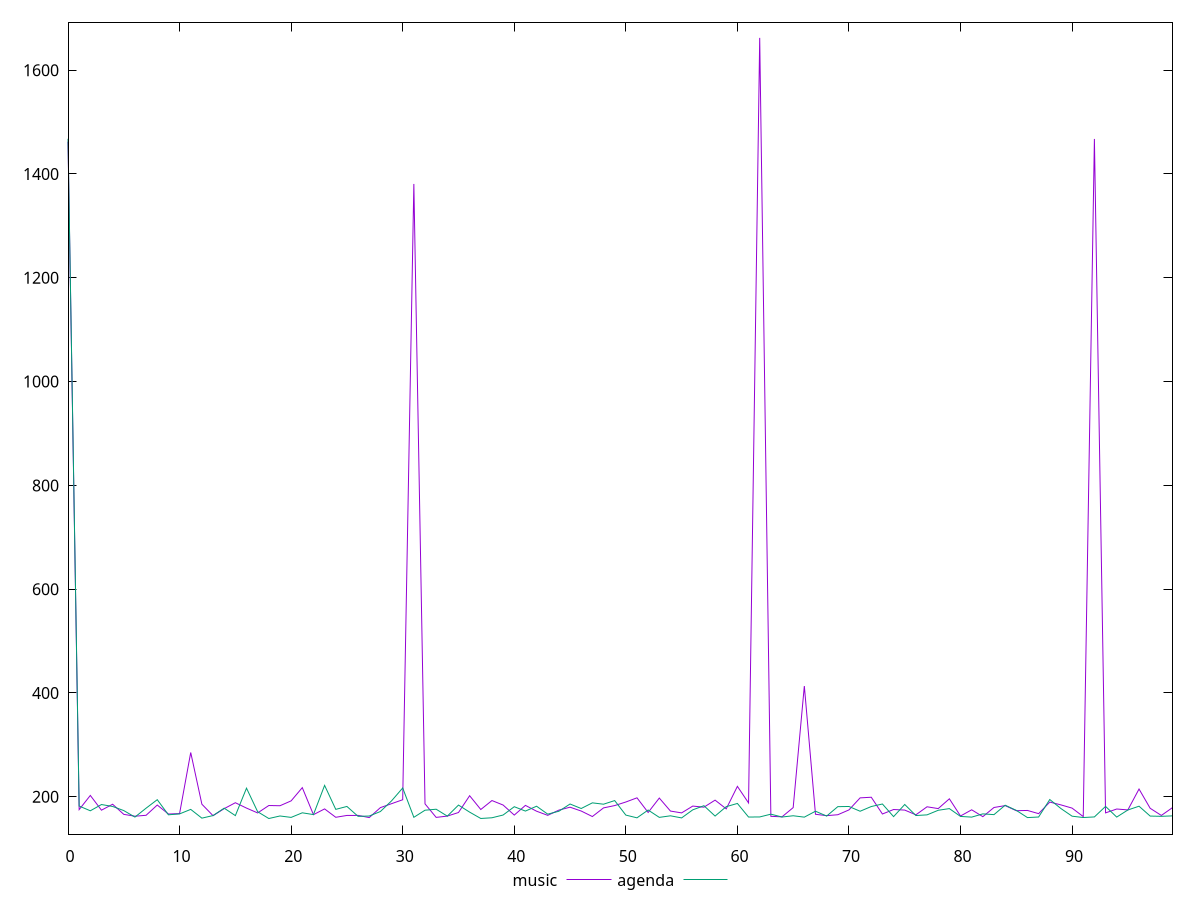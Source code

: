 reset

$music <<EOF
0 1462.066
1 175.36100000000002
2 202.62
3 174.203
4 185.666
5 166.168
6 162.57500000000002
7 164.374
8 184.113
9 166.844
10 167.596
11 285.351
12 185.726
13 163.623
14 177.195
15 188.57799999999997
16 178.233
17 168.912
18 183.19899999999998
19 182.765
20 192.145
21 217.639
22 165.564
23 176.646
24 160.512
25 164.064
26 164.186
27 159.925
28 179.133
29 186.72899999999998
30 194.32500000000002
31 1380.742
32 186.376
33 160.307
34 162.833
35 169.709
36 202.078
37 175.512
38 192.772
39 184.136
40 164.781
41 183.453
42 172.23000000000002
43 164.251
44 174.35999999999999
45 179.972
46 172.57199999999997
47 161.95600000000002
48 178.601
49 183.088
50 189.959
51 198.01600000000002
52 169.84
53 197.569
54 172.51500000000001
55 168.973
56 182.12900000000002
57 179.998
58 193.569
59 176.774
60 220.095
61 188.198
62 1662.128
63 162.368
64 161.39600000000002
65 179.157
66 413.429
67 166.292
68 163.694
69 165.44
70 174.729
71 197.928
72 199.156
73 166.859
74 175.488
75 174.414
76 165.283
77 180.751
78 177.263
79 196.11599999999999
80 163.002
81 174.94799999999998
82 161.733
83 179.393
84 183.003
85 173.216
86 173.7
87 167.532
88 189.827
89 184.40499999999997
90 178.18699999999998
91 161.856
92 1467.452
93 168.999
94 176.474
95 174.72699999999998
96 214.96
97 177.845
98 164.079
99 179.17100000000002
EOF

$agenda <<EOF
0 1467.7649999999999
1 182.189
2 173.046
3 185.09199999999998
4 181.392
5 173.436
6 160.949
7 178.087
8 194.42999999999998
9 165.299
10 167.04600000000002
11 175.74499999999998
12 158.87099999999998
13 163.83599999999998
14 178.08599999999998
15 163.74
16 216.61599999999999
17 171.207
18 158.147
19 163.042
20 160.315
21 169.145
22 165.737
23 221.981
24 175.786
25 181.407
26 162.34199999999998
27 162.948
28 171.612
29 192.14200000000002
30 216.97299999999998
31 160.487
32 174.152
33 176.062
34 162.735
35 184.034
36 170.458
37 158.231
38 159.59099999999998
39 164.87599999999998
40 180.899
41 172.482
42 181.844
43 166.596
44 172.16199999999998
45 186.096
46 177.447
47 188.327
48 185.721
49 192.709
50 164.744
51 159.476
52 174.49200000000002
53 160.36200000000002
54 163.368
55 159.312
56 174.87099999999998
57 182.854
58 162.9
59 181.009
60 187.185
61 160.982
62 161.174
63 166.52
64 161.044
65 163.45899999999997
66 160.798
67 172.20600000000002
68 162.898
69 181.001
70 181.354
71 172.154
72 181.255
73 186.132
74 161.79500000000002
75 185.202
76 163.916
77 165.199
78 174.03
79 177.256
80 162.17
81 160.85399999999998
82 167.091
83 165.634
84 183.766
85 173.846
86 159.923
87 161.07
88 194.74900000000002
89 177.356
90 162.655
91 160.066
92 161.203
93 181.498
94 160.917
95 174.609
96 181.869
97 162.855
98 162.393
99 163.233
EOF

set key outside below
set xrange [0:99]
set yrange [128.06737999999999:1692.20762]
set trange [128.06737999999999:1692.20762]
set terminal svg size 640, 520 enhanced background rgb 'white'
set output "reports/report_00030_2021-02-24T20-42-31.540Z/server-response-time/comparison/line/0_vs_1.svg"

plot $music title "music" with line, \
     $agenda title "agenda" with line

reset
